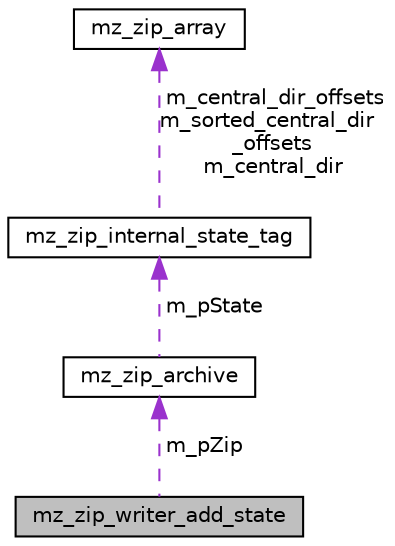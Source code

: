digraph "mz_zip_writer_add_state"
{
 // LATEX_PDF_SIZE
  bgcolor="transparent";
  edge [fontname="Helvetica",fontsize="10",labelfontname="Helvetica",labelfontsize="10"];
  node [fontname="Helvetica",fontsize="10",shape=record];
  Node1 [label="mz_zip_writer_add_state",height=0.2,width=0.4,color="black", fillcolor="grey75", style="filled", fontcolor="black",tooltip=" "];
  Node2 -> Node1 [dir="back",color="darkorchid3",fontsize="10",style="dashed",label=" m_pZip" ,fontname="Helvetica"];
  Node2 [label="mz_zip_archive",height=0.2,width=0.4,color="black",URL="$structmz__zip__archive.html",tooltip=" "];
  Node3 -> Node2 [dir="back",color="darkorchid3",fontsize="10",style="dashed",label=" m_pState" ,fontname="Helvetica"];
  Node3 [label="mz_zip_internal_state_tag",height=0.2,width=0.4,color="black",URL="$structmz__zip__internal__state__tag.html",tooltip=" "];
  Node4 -> Node3 [dir="back",color="darkorchid3",fontsize="10",style="dashed",label=" m_central_dir_offsets\nm_sorted_central_dir\l_offsets\nm_central_dir" ,fontname="Helvetica"];
  Node4 [label="mz_zip_array",height=0.2,width=0.4,color="black",URL="$structmz__zip__array.html",tooltip=" "];
}
